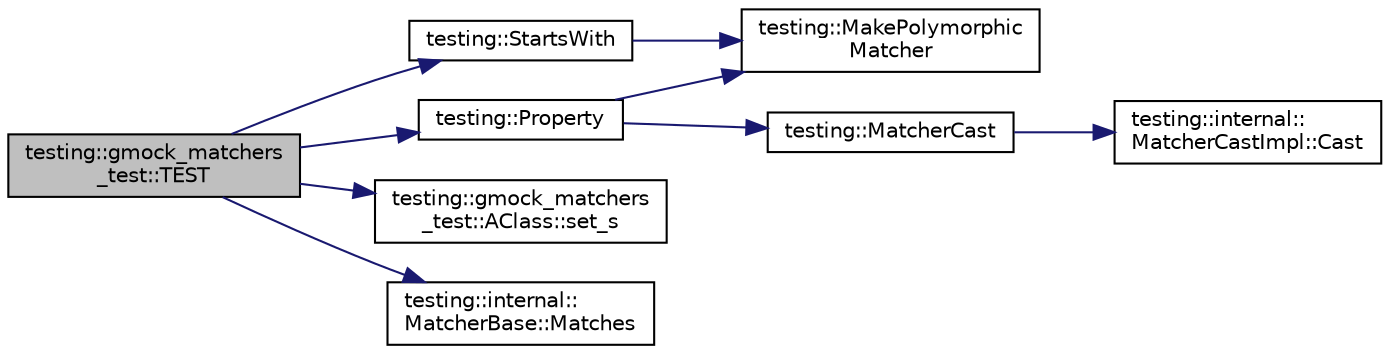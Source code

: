 digraph "testing::gmock_matchers_test::TEST"
{
  edge [fontname="Helvetica",fontsize="10",labelfontname="Helvetica",labelfontsize="10"];
  node [fontname="Helvetica",fontsize="10",shape=record];
  rankdir="LR";
  Node1272 [label="testing::gmock_matchers\l_test::TEST",height=0.2,width=0.4,color="black", fillcolor="grey75", style="filled", fontcolor="black"];
  Node1272 -> Node1273 [color="midnightblue",fontsize="10",style="solid",fontname="Helvetica"];
  Node1273 [label="testing::Property",height=0.2,width=0.4,color="black", fillcolor="white", style="filled",URL="$d0/d75/namespacetesting.html#a0fad10571e23f7bc0d5c83d4c31ba740"];
  Node1273 -> Node1274 [color="midnightblue",fontsize="10",style="solid",fontname="Helvetica"];
  Node1274 [label="testing::MakePolymorphic\lMatcher",height=0.2,width=0.4,color="black", fillcolor="white", style="filled",URL="$d0/d75/namespacetesting.html#a667ca94f190ec2e17ee2fbfdb7d3da04"];
  Node1273 -> Node1275 [color="midnightblue",fontsize="10",style="solid",fontname="Helvetica"];
  Node1275 [label="testing::MatcherCast",height=0.2,width=0.4,color="black", fillcolor="white", style="filled",URL="$d0/d75/namespacetesting.html#a8234d15eee99b135a7fdf2141a2ebe1f"];
  Node1275 -> Node1276 [color="midnightblue",fontsize="10",style="solid",fontname="Helvetica"];
  Node1276 [label="testing::internal::\lMatcherCastImpl::Cast",height=0.2,width=0.4,color="black", fillcolor="white", style="filled",URL="$d4/d89/classtesting_1_1internal_1_1_matcher_cast_impl.html#a488bb69a7845f9198bbb198d8dbe41a8"];
  Node1272 -> Node1277 [color="midnightblue",fontsize="10",style="solid",fontname="Helvetica"];
  Node1277 [label="testing::StartsWith",height=0.2,width=0.4,color="black", fillcolor="white", style="filled",URL="$d0/d75/namespacetesting.html#a810d81f5492f18034596d61cf12b8758"];
  Node1277 -> Node1274 [color="midnightblue",fontsize="10",style="solid",fontname="Helvetica"];
  Node1272 -> Node1278 [color="midnightblue",fontsize="10",style="solid",fontname="Helvetica"];
  Node1278 [label="testing::gmock_matchers\l_test::AClass::set_s",height=0.2,width=0.4,color="black", fillcolor="white", style="filled",URL="$d8/d0a/classtesting_1_1gmock__matchers__test_1_1_a_class.html#a9e2ea4f630928618137cfaadb6298fcf"];
  Node1272 -> Node1279 [color="midnightblue",fontsize="10",style="solid",fontname="Helvetica"];
  Node1279 [label="testing::internal::\lMatcherBase::Matches",height=0.2,width=0.4,color="black", fillcolor="white", style="filled",URL="$df/d93/classtesting_1_1internal_1_1_matcher_base.html#a3b479673ff40cac1a7d548e91d789cb2"];
}
